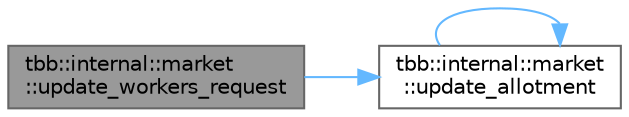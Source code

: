 digraph "tbb::internal::market::update_workers_request"
{
 // LATEX_PDF_SIZE
  bgcolor="transparent";
  edge [fontname=Helvetica,fontsize=10,labelfontname=Helvetica,labelfontsize=10];
  node [fontname=Helvetica,fontsize=10,shape=box,height=0.2,width=0.4];
  rankdir="LR";
  Node1 [id="Node000001",label="tbb::internal::market\l::update_workers_request",height=0.2,width=0.4,color="gray40", fillcolor="grey60", style="filled", fontcolor="black",tooltip="Recalculates the number of workers requested from RML and updates the allotment."];
  Node1 -> Node2 [id="edge1_Node000001_Node000002",color="steelblue1",style="solid",tooltip=" "];
  Node2 [id="Node000002",label="tbb::internal::market\l::update_allotment",height=0.2,width=0.4,color="grey40", fillcolor="white", style="filled",URL="$classtbb_1_1internal_1_1market.html#ae02e2394f18a6c25a022fa44be65d317",tooltip="Recalculates the number of workers assigned to each arena in the list."];
  Node2 -> Node2 [id="edge2_Node000002_Node000002",color="steelblue1",style="solid",tooltip=" "];
}
